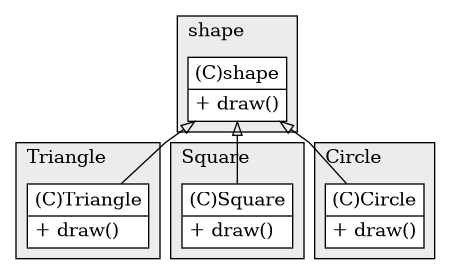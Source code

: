 @startuml

/' diagram meta data start
config=StructureConfiguration;
{
  "projectClassification": {
    "searchMode": "OpenProject", // OpenProject, AllProjects
    "includedProjects": "",
    "pathEndKeywords": "*.impl",
    "isClientPath": "",
    "isClientName": "",
    "isTestPath": "",
    "isTestName": "",
    "isMappingPath": "",
    "isMappingName": "",
    "isDataAccessPath": "",
    "isDataAccessName": "",
    "isDataStructurePath": "",
    "isDataStructureName": "",
    "isInterfaceStructuresPath": "",
    "isInterfaceStructuresName": "",
    "isEntryPointPath": "",
    "isEntryPointName": "",
    "treatFinalFieldsAsMandatory": false
  },
  "graphRestriction": {
    "classPackageExcludeFilter": "",
    "classPackageIncludeFilter": "",
    "classNameExcludeFilter": "",
    "classNameIncludeFilter": "",
    "methodNameExcludeFilter": "",
    "methodNameIncludeFilter": "",
    "removeByInheritance": "", // inheritance/annotation based filtering is done in a second step
    "removeByAnnotation": "",
    "removeByClassPackage": "", // cleanup the graph after inheritance/annotation based filtering is done
    "removeByClassName": "",
    "cutMappings": false,
    "cutEnum": true,
    "cutTests": true,
    "cutClient": true,
    "cutDataAccess": false,
    "cutInterfaceStructures": false,
    "cutDataStructures": false,
    "cutGetterAndSetter": true,
    "cutConstructors": true
  },
  "graphTraversal": {
    "forwardDepth": 6,
    "backwardDepth": 6,
    "classPackageExcludeFilter": "",
    "classPackageIncludeFilter": "",
    "classNameExcludeFilter": "",
    "classNameIncludeFilter": "",
    "methodNameExcludeFilter": "",
    "methodNameIncludeFilter": "",
    "hideMappings": false,
    "hideDataStructures": false,
    "hidePrivateMethods": true,
    "hideInterfaceCalls": true, // indirection: implementation -> interface (is hidden) -> implementation
    "onlyShowApplicationEntryPoints": false, // root node is included
    "useMethodCallsForStructureDiagram": "ForwardOnly" // ForwardOnly, BothDirections, No
  },
  "details": {
    "aggregation": "GroupByClass", // ByClass, GroupByClass, None
    "showClassGenericTypes": true,
    "showMethods": true,
    "showMethodParameterNames": true,
    "showMethodParameterTypes": true,
    "showMethodReturnType": true,
    "showPackageLevels": 2,
    "showDetailedClassStructure": true
  },
  "rootClass": "shape",
  "extensionCallbackMethod": "" // qualified.class.name#methodName - signature: public static String method(String)
}
diagram meta data end '/



digraph g {
    rankdir="TB"
    splines=polyline
    

'nodes 
subgraph cluster_109399969 { 
   	label=shape
	labeljust=l
	fillcolor="#ececec"
	style=filled
   
   shape109399969[
	label=<<TABLE BORDER="1" CELLBORDER="0" CELLPADDING="4" CELLSPACING="0">
<TR><TD ALIGN="LEFT" >(C)shape</TD></TR>
<HR/>
<TR><TD ALIGN="LEFT" >+ draw()</TD></TR>
</TABLE>>
	style=filled
	margin=0
	shape=plaintext
	fillcolor="#FFFFFF"
];
} 

subgraph cluster_1562406440 { 
   	label=Triangle
	labeljust=l
	fillcolor="#ececec"
	style=filled
   
   Triangle1562406440[
	label=<<TABLE BORDER="1" CELLBORDER="0" CELLPADDING="4" CELLSPACING="0">
<TR><TD ALIGN="LEFT" >(C)Triangle</TD></TR>
<HR/>
<TR><TD ALIGN="LEFT" >+ draw()</TD></TR>
</TABLE>>
	style=filled
	margin=0
	shape=plaintext
	fillcolor="#FFFFFF"
];
} 

subgraph cluster_1810807491 { 
   	label=Square
	labeljust=l
	fillcolor="#ececec"
	style=filled
   
   Square1810807491[
	label=<<TABLE BORDER="1" CELLBORDER="0" CELLPADDING="4" CELLSPACING="0">
<TR><TD ALIGN="LEFT" >(C)Square</TD></TR>
<HR/>
<TR><TD ALIGN="LEFT" >+ draw()</TD></TR>
</TABLE>>
	style=filled
	margin=0
	shape=plaintext
	fillcolor="#FFFFFF"
];
} 

subgraph cluster_2018617584 { 
   	label=Circle
	labeljust=l
	fillcolor="#ececec"
	style=filled
   
   Circle2018617584[
	label=<<TABLE BORDER="1" CELLBORDER="0" CELLPADDING="4" CELLSPACING="0">
<TR><TD ALIGN="LEFT" >(C)Circle</TD></TR>
<HR/>
<TR><TD ALIGN="LEFT" >+ draw()</TD></TR>
</TABLE>>
	style=filled
	margin=0
	shape=plaintext
	fillcolor="#FFFFFF"
];
} 

'edges    
shape109399969 -> Circle2018617584[arrowhead=none, arrowtail=empty, dir=both];
shape109399969 -> Square1810807491[arrowhead=none, arrowtail=empty, dir=both];
shape109399969 -> Triangle1562406440[arrowhead=none, arrowtail=empty, dir=both];
    
}
@enduml